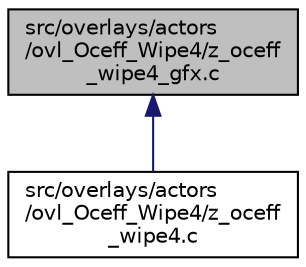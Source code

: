 digraph "src/overlays/actors/ovl_Oceff_Wipe4/z_oceff_wipe4_gfx.c"
{
 // LATEX_PDF_SIZE
  edge [fontname="Helvetica",fontsize="10",labelfontname="Helvetica",labelfontsize="10"];
  node [fontname="Helvetica",fontsize="10",shape=record];
  Node1 [label="src/overlays/actors\l/ovl_Oceff_Wipe4/z_oceff\l_wipe4_gfx.c",height=0.2,width=0.4,color="black", fillcolor="grey75", style="filled", fontcolor="black",tooltip=" "];
  Node1 -> Node2 [dir="back",color="midnightblue",fontsize="10",style="solid",fontname="Helvetica"];
  Node2 [label="src/overlays/actors\l/ovl_Oceff_Wipe4/z_oceff\l_wipe4.c",height=0.2,width=0.4,color="black", fillcolor="white", style="filled",URL="$df/dc5/z__oceff__wipe4_8c.html",tooltip=" "];
}

